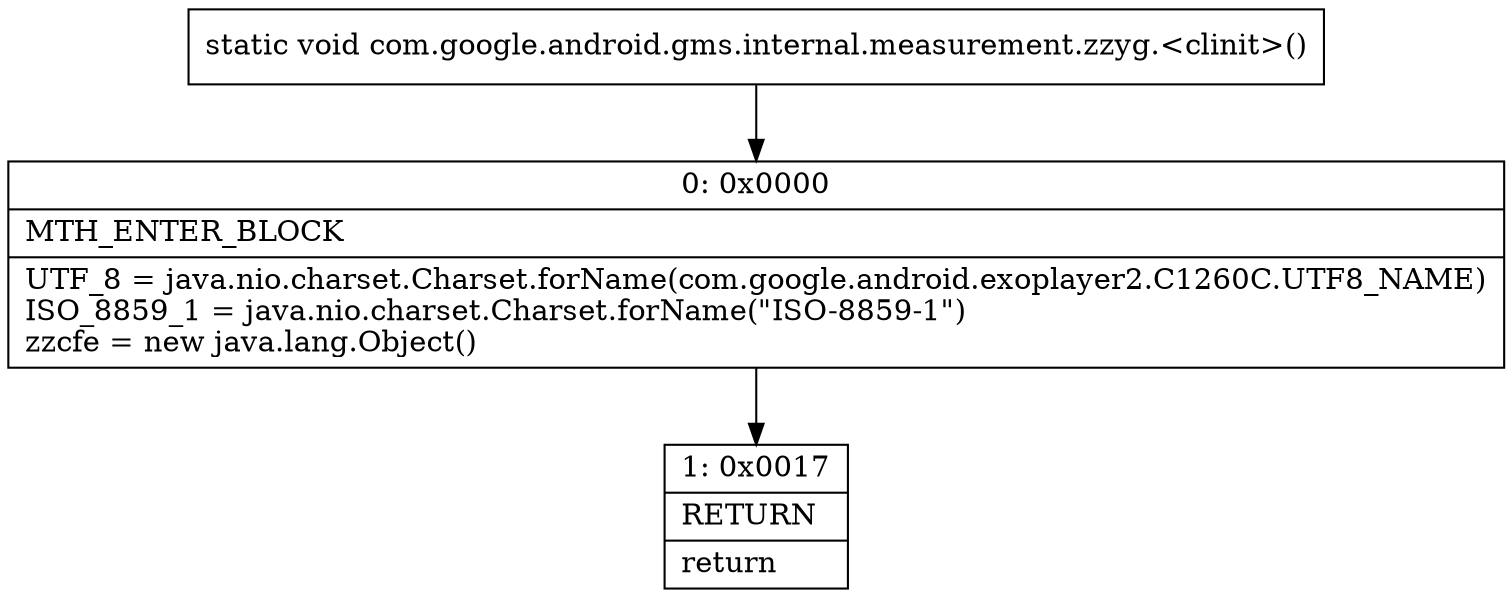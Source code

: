 digraph "CFG forcom.google.android.gms.internal.measurement.zzyg.\<clinit\>()V" {
Node_0 [shape=record,label="{0\:\ 0x0000|MTH_ENTER_BLOCK\l|UTF_8 = java.nio.charset.Charset.forName(com.google.android.exoplayer2.C1260C.UTF8_NAME)\lISO_8859_1 = java.nio.charset.Charset.forName(\"ISO\-8859\-1\")\lzzcfe = new java.lang.Object()\l}"];
Node_1 [shape=record,label="{1\:\ 0x0017|RETURN\l|return\l}"];
MethodNode[shape=record,label="{static void com.google.android.gms.internal.measurement.zzyg.\<clinit\>() }"];
MethodNode -> Node_0;
Node_0 -> Node_1;
}

